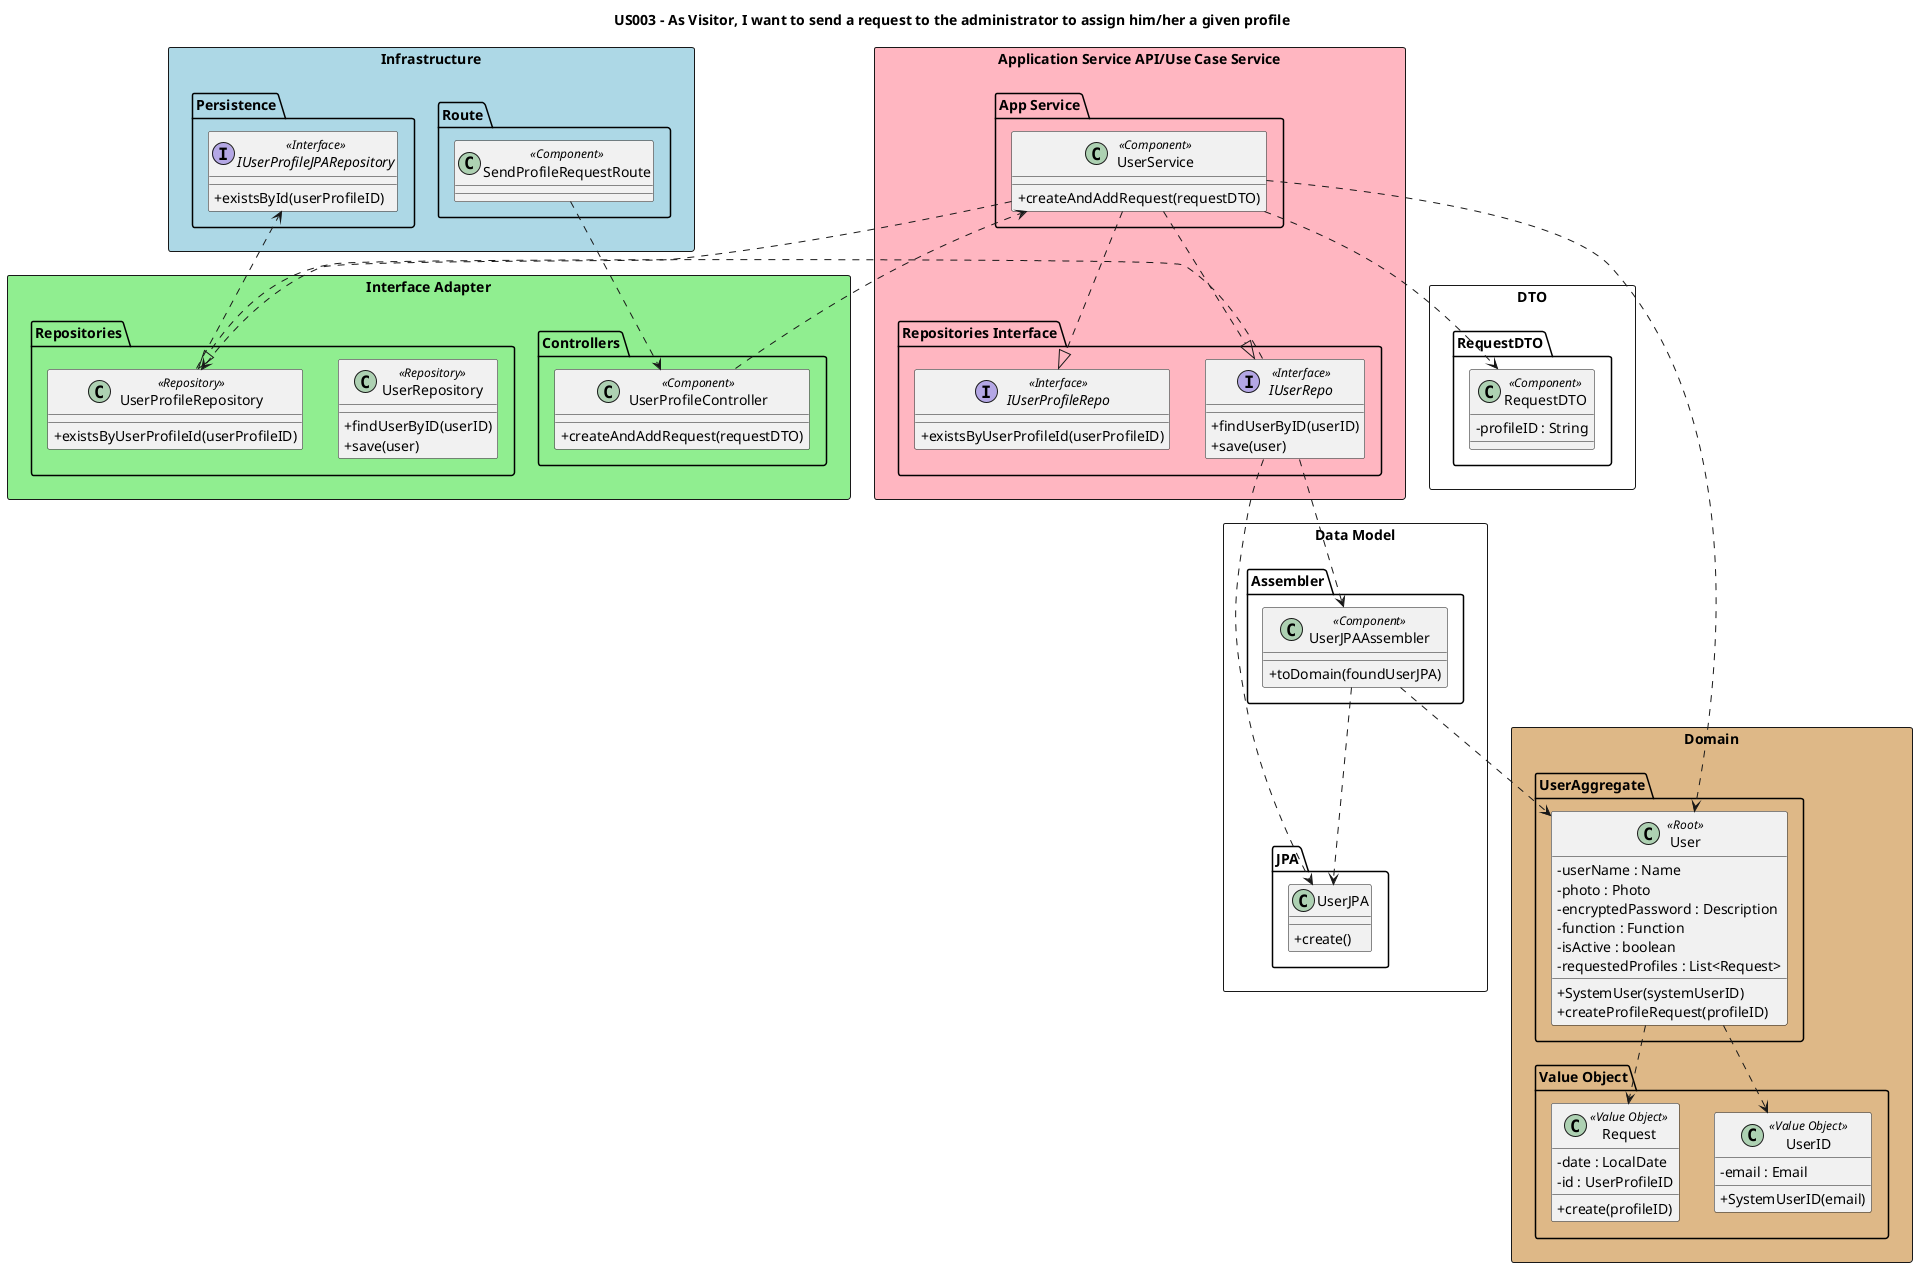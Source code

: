 @startuml
'https://plantuml.com/class-diagram

'hide circle
skinparam classAttributeIconSize 0

title US003 - As Visitor, I want to send a request to the administrator to assign him/her a given profile

skinparam classAttributeIconSize 0

'''''''''''''''''''''''''''''''
package "Infrastructure" <<Rectangle>> #lightblue  {
package "Route"{
    class "SendProfileRequestRoute" as route << Component >>
    }

package "Persistence" {
    interface "IUserProfileJPARepository" as iUserRepositoryJPA << Interface >>{
    + existsById(userProfileID)
    }
    }
}
'''''''''''''''''''''''''''''''
package "Interface Adapter" <<Rectangle>> #lightgreen {

  package "Controllers" <<Folder>>{
    class "UserProfileController" as ctrl << Component >> {
    +createAndAddRequest(requestDTO)
    }
  }
  package "Repositories" <<Folder>>{
    class "UserRepository" as UserRepo << Repository >> {
    + findUserByID(userID)
    + save(user)
    }
  }
  package "Repositories" <<Folder>>{
    class "UserProfileRepository" as UserProfileRepo << Repository >> {
    + existsByUserProfileId(userProfileID)
    }
  }
}

package "Application Service API/Use Case Service" <<Rectangle>> #lightpink{
  package "App Service" <<Folder>>{
    class "UserService" as service << Component >> {
    +createAndAddRequest(requestDTO)
    }
  }
  package "Repositories Interface" <<Folder>>{
    interface "IUserRepo" as iUserRepo << Interface >>{
    + findUserByID(userID)
    + save(user)
    }
  }
    package "Repositories Interface" <<Folder>>{
      interface "IUserProfileRepo" as iUserProfileRepo << Interface >>{
    + existsByUserProfileId(userProfileID)
      }
    }
}
'''''''''''''''''''''''''''''''
package "DTO" <<Rectangle>> {

  package "RequestDTO" <<Folder>>{
    class "RequestDTO" as outDto << Component >> {
    - profileID : String
    }
  }

}

package "Data Model" <<Rectangle>>{
package "Assembler" as generalAssembler {
    class "UserJPAAssembler" as assembler <<Component>>{
    +toDomain(foundUserJPA)
    }
    }
package "JPA" as generalJPA {
    class "UserJPA" as jpa {
    + create()
    }
    }
}
'''''''''''''''''''''''''''''''
package "Domain" <<Rectangle>> #burlywood{
  package "UserAggregate" as SUAggregate <<Folder>>{
    class "User" as user << Root >> {
    - userName : Name
    - photo : Photo
    - encryptedPassword : Description
    - function : Function
    - isActive : boolean
    - requestedProfiles : List<Request>
    + SystemUser(systemUserID)
    +createProfileRequest(profileID)
    }
  }

  package "Value Object" as valueObject <<Folder>>{
    class "UserID" as SUID << Value Object >> {
    -email : Email
    +SystemUserID(email)
    }

        class "Request" as request << Value Object >> {
        -date : LocalDate
        -id : UserProfileID
        +create(profileID)
        }

}


route ..> ctrl
ctrl .down.> service
service ..|> iUserRepo
iUserRepo ..> jpa
service ..> UserProfileRepo
UserProfileRepo ..> iUserRepositoryJPA
service ..> user
user ..> request
user ..> SUID
iUserRepo ..> assembler
assembler ..> user
assembler ..> jpa
service ..|> iUserProfileRepo
iUserRepo ..|> UserProfileRepo
service .down.> outDto
@enduml